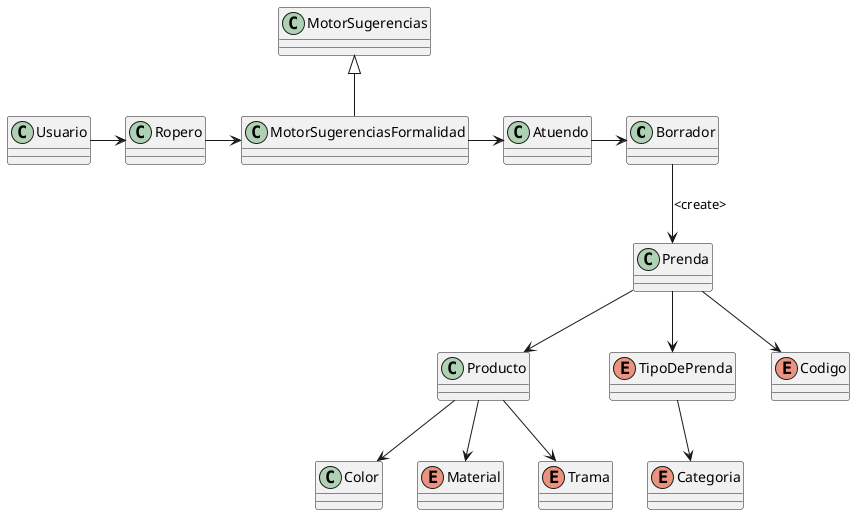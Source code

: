 @startuml
'https://plantuml.com/class-diagram

class Borrador
class Color
class Prenda
class Producto
class MotorSugerencias
class MotorSugerenciasFormalidad extends MotorSugerencias
class Usuario
class Ropero
class Atuendo

enum Categoria
enum Material
enum TipoDePrenda
enum Trama
enum Codigo

TipoDePrenda --> Categoria

Producto --> Color
Producto --> Trama
Producto --> Material

Prenda --> TipoDePrenda
Prenda --> Producto
Prenda --> Codigo

Borrador --> Prenda : <create>

Usuario -> Ropero
Ropero -> MotorSugerenciasFormalidad
MotorSugerenciasFormalidad -> Atuendo
Atuendo -> Borrador



@enduml